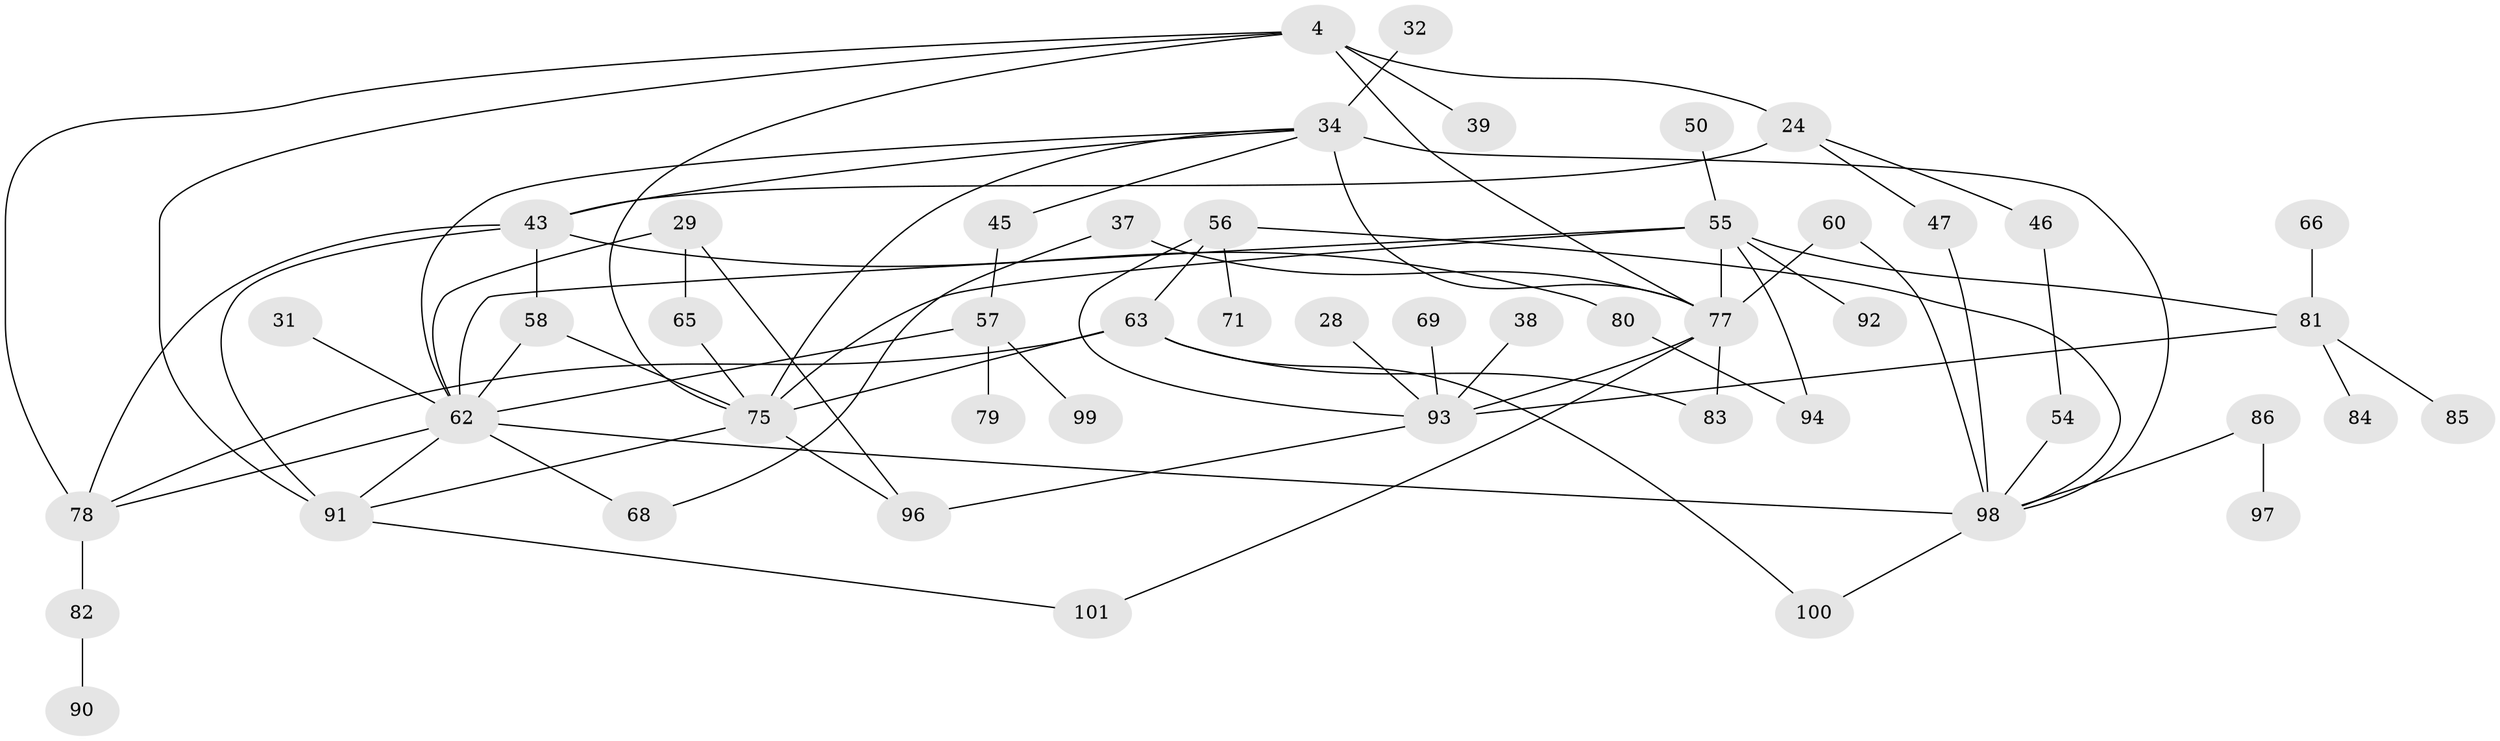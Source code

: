 // original degree distribution, {5: 0.04950495049504951, 3: 0.24752475247524752, 7: 0.0297029702970297, 6: 0.04950495049504951, 8: 0.019801980198019802, 4: 0.1188118811881188, 2: 0.297029702970297, 1: 0.18811881188118812}
// Generated by graph-tools (version 1.1) at 2025/42/03/09/25 04:42:15]
// undirected, 50 vertices, 77 edges
graph export_dot {
graph [start="1"]
  node [color=gray90,style=filled];
  4;
  24 [super="+23"];
  28;
  29;
  31;
  32 [super="+26"];
  34 [super="+6"];
  37;
  38;
  39;
  43 [super="+27+17"];
  45 [super="+21"];
  46;
  47;
  50;
  54;
  55 [super="+33+42"];
  56;
  57 [super="+53"];
  58;
  60;
  62 [super="+49+15"];
  63 [super="+51"];
  65;
  66;
  68;
  69;
  71;
  75 [super="+41"];
  77 [super="+7+25+76"];
  78 [super="+72"];
  79 [super="+40"];
  80;
  81 [super="+59+61"];
  82;
  83 [super="+12+74"];
  84;
  85;
  86;
  90;
  91 [super="+89+88"];
  92;
  93 [super="+18+64"];
  94;
  96 [super="+67"];
  97;
  98 [super="+35+8+95"];
  99;
  100 [super="+87"];
  101;
  4 -- 24 [weight=2];
  4 -- 39;
  4 -- 91;
  4 -- 75;
  4 -- 77;
  4 -- 78;
  24 -- 43;
  24 -- 46;
  24 -- 47;
  28 -- 93;
  29 -- 65;
  29 -- 96 [weight=2];
  29 -- 62;
  31 -- 62;
  32 -- 34;
  34 -- 77 [weight=5];
  34 -- 75 [weight=2];
  34 -- 43 [weight=2];
  34 -- 62;
  34 -- 98;
  34 -- 45;
  37 -- 68;
  37 -- 77 [weight=2];
  38 -- 93;
  43 -- 58;
  43 -- 80;
  43 -- 91 [weight=2];
  43 -- 78;
  45 -- 57;
  46 -- 54;
  47 -- 98;
  50 -- 55;
  54 -- 98;
  55 -- 62 [weight=2];
  55 -- 75;
  55 -- 92;
  55 -- 77 [weight=3];
  55 -- 94;
  55 -- 81;
  56 -- 71;
  56 -- 63 [weight=2];
  56 -- 93;
  56 -- 98;
  57 -- 62 [weight=2];
  57 -- 99;
  57 -- 79;
  58 -- 75;
  58 -- 62;
  60 -- 77;
  60 -- 98;
  62 -- 68;
  62 -- 98 [weight=2];
  62 -- 78;
  62 -- 91;
  63 -- 78;
  63 -- 75;
  63 -- 83;
  63 -- 100;
  65 -- 75;
  66 -- 81;
  69 -- 93;
  75 -- 96;
  75 -- 91;
  77 -- 83 [weight=3];
  77 -- 101;
  77 -- 93 [weight=2];
  78 -- 82;
  80 -- 94;
  81 -- 85;
  81 -- 93;
  81 -- 84;
  82 -- 90;
  86 -- 97;
  86 -- 98;
  91 -- 101;
  93 -- 96;
  98 -- 100;
}
